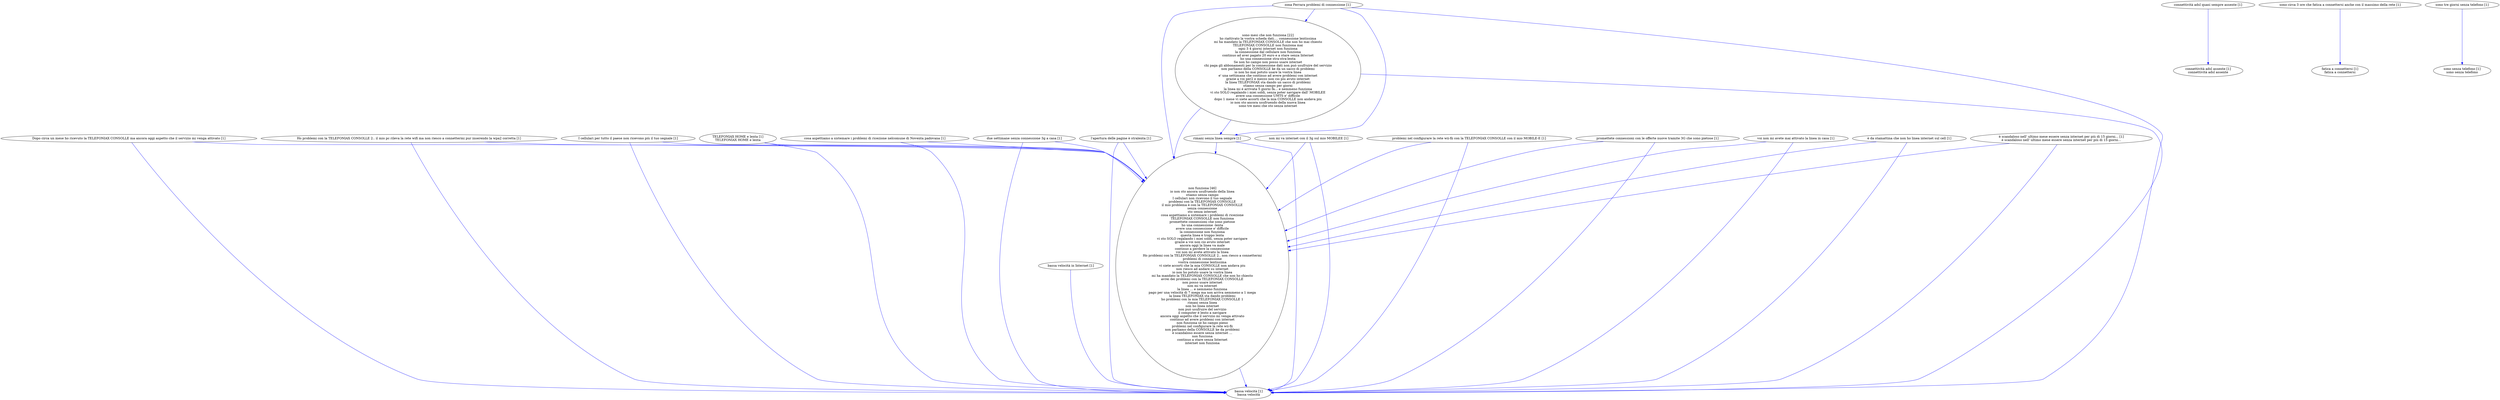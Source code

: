 digraph collapsedGraph {
"non funziona [46]\nio non sto ancora usufruendo della linea\nstiamo senza campo\nI cellulari non ricevono il tuo segnale\nproblemi con la TELEFONIAX CONSOLLE\nil mio problema è con la TELEFONIAX CONSOLLE\nsenza connessione\nsto senza internet\ncosa aspettiamo a sistemare i problemi di ricezione\nTELEFONIAX CONSOLLE non funziona\npromettete connessioni che sono pietose\nho una connessione -lenta\navere una connessione e' difficile\nla connessione non funziona\nquesta linea è troppo lenta\nvi sto SOLO regalando i miei soldi, senza poter navigare\ngrazie a voi non cio avuto internet\nancora oggi la linea va male\ncontinuo a perdere la connessione\nvoi non mi avete attivato la linea\nHo problemi con la TELEFONIAX CONSOLLE 2.. non riesco a connettermi\nproblemi di connessione\nvostra connessione lentissima\nvi siete accorti che la mia CONSOLLE non andava piu\nnon riesco ad andare su internet\nio non ho potuto usare la vostra linea\nmi ha mandato la TELEFONIAX CONSOLLE che non ho chiesto\navrei dei problemi con la TELEFONIAX CONSOLLE\nnon posso usare internet\nnon mi va internet\nla linea ... e nemmeno funziona\npago per una velocità di 7 mega ma non arriva nemmeno a 1 mega\nla linea TELEFONIAX sta dando problemi\nho problemi con la mia TELEFONIAX CONSOLLE 1\nrimani senza linea\nnon ho linea internet\nnon può usufruire del servizio\nil computer è lento a navigare\nancora oggi aspetto che il servizio mi venga attivato\ncontinuo ad avere problemi con internet\nnon funziona se ho campo pieno\nproblemi nel configurare la rete wii-fii\nnon parliamo della CONSOLLE ke da problemi\nè scandaloso essere senza internet ...\nnon funziona\ncontinuo a stare senza Internet\ninternet non funziona""sono mesi che non funziona [22]\nho riattivato la vostra scheda dati.... connessione lentissima\nmi ha mandato la TELEFONIAX CONSOLLE che non ho mai chiesto\nTELEFONIAX CONSOLLE non funziona mai\nogni 3 4 giorni internet non funziona\nla connessione dal cellulare non funziona\ncontinuo ad aver pagato 20 euro e a stare senza Internet\nho una connessione stra-stra-lenta\nSe non ho campo non posso usare internet\nchi paga gli abbonamenti per la connessione dati non può usufruire del servizio\nnon parliamo della CONSOLLE ke da un sacco di problemi\nio non ho mai potuto usare la vostra linea\ne' una settimana che continuo ad avere problemi con internet\ngrazie a voi per2 e mezzo non cio piu avuto internet\nla linea TELEFONIAX sta dando un sacco di problemi\nstiamo senza campo per giorni\nla linea mi è arrivata 5 giorni fà... e nemmeno funziona\nvi sto SOLO regalando i miei soldi, senza poter navigare dall' MOBILEE\navere una connessione UMTS e' difficile\ndopo 1 mese vi siete accorti che la mia CONSOLLE non andava piu\nio non sto ancora usufruendo della nuova linea\nsono tre mesi che sto senza internet""Dopo circa un mese ho ricevuto la TELEFONIAX CONSOLLE ma ancora oggi aspetto che il servizio mi venga attivato [1]""Ho problemi con la TELEFONIAX CONSOLLE 2.. il mio pc rileva la rete wifi ma non riesco a connettermi pur inserendo la wpa2 corretta [1]""I cellulari per tutto il paese non ricevono più il tuo segnale [1]""TELEFONIAX HOME e lenta [1]\nTELEFONIAX HOME e lenta""bassa velocità [1]\nbassa velocità""bassa velocità in Internet [1]""connettività adsl assente [1]\nconnettività adsl assente""connettività adsl quasi sempre assente [1]""cosa aspettiamo a sistemare i problemi di ricezione nelcomune di Noventa padovana [1]""due settimane senza connessione 3g a casa [1]""l'apertura delle pagine è stralenta [1]""non mi va internet con il 3g sul mio MOBILEE [1]""problemi nel configurare la rete wii-fii con la TELEFONIAX CONSOLLE con il mio MOBILE-E [1]""promettete connessioni con le offerte nuove tramite 3G che sono pietose [1]""rimani senza linea sempre [1]""fatica a connettersi [1]\nfatica a connettersi""sono circa 3 ore che fatica a connettersi anche con il massimo della rete [1]""sono senza telefono [1]\nsono senza telefono""sono tre giorni senza telefono [1]""voi non mi avete mai attivato la linea in casa [1]""zona Ferrara problemi di connessione [1]""è da stamattina che non ho linea internet sul cell [1]""è scandaloso nell' ultimo mese essere senza internet per più di 15 giorni... [1]\nè scandaloso nell' ultimo mese essere senza internet per più di 15 giorni...""TELEFONIAX HOME e lenta [1]\nTELEFONIAX HOME e lenta" -> "bassa velocità [1]\nbassa velocità" [color=blue]
"è da stamattina che non ho linea internet sul cell [1]" -> "bassa velocità [1]\nbassa velocità" [color=blue]
"è da stamattina che non ho linea internet sul cell [1]" -> "non funziona [46]\nio non sto ancora usufruendo della linea\nstiamo senza campo\nI cellulari non ricevono il tuo segnale\nproblemi con la TELEFONIAX CONSOLLE\nil mio problema è con la TELEFONIAX CONSOLLE\nsenza connessione\nsto senza internet\ncosa aspettiamo a sistemare i problemi di ricezione\nTELEFONIAX CONSOLLE non funziona\npromettete connessioni che sono pietose\nho una connessione -lenta\navere una connessione e' difficile\nla connessione non funziona\nquesta linea è troppo lenta\nvi sto SOLO regalando i miei soldi, senza poter navigare\ngrazie a voi non cio avuto internet\nancora oggi la linea va male\ncontinuo a perdere la connessione\nvoi non mi avete attivato la linea\nHo problemi con la TELEFONIAX CONSOLLE 2.. non riesco a connettermi\nproblemi di connessione\nvostra connessione lentissima\nvi siete accorti che la mia CONSOLLE non andava piu\nnon riesco ad andare su internet\nio non ho potuto usare la vostra linea\nmi ha mandato la TELEFONIAX CONSOLLE che non ho chiesto\navrei dei problemi con la TELEFONIAX CONSOLLE\nnon posso usare internet\nnon mi va internet\nla linea ... e nemmeno funziona\npago per una velocità di 7 mega ma non arriva nemmeno a 1 mega\nla linea TELEFONIAX sta dando problemi\nho problemi con la mia TELEFONIAX CONSOLLE 1\nrimani senza linea\nnon ho linea internet\nnon può usufruire del servizio\nil computer è lento a navigare\nancora oggi aspetto che il servizio mi venga attivato\ncontinuo ad avere problemi con internet\nnon funziona se ho campo pieno\nproblemi nel configurare la rete wii-fii\nnon parliamo della CONSOLLE ke da problemi\nè scandaloso essere senza internet ...\nnon funziona\ncontinuo a stare senza Internet\ninternet non funziona" [color=blue]
"non funziona [46]\nio non sto ancora usufruendo della linea\nstiamo senza campo\nI cellulari non ricevono il tuo segnale\nproblemi con la TELEFONIAX CONSOLLE\nil mio problema è con la TELEFONIAX CONSOLLE\nsenza connessione\nsto senza internet\ncosa aspettiamo a sistemare i problemi di ricezione\nTELEFONIAX CONSOLLE non funziona\npromettete connessioni che sono pietose\nho una connessione -lenta\navere una connessione e' difficile\nla connessione non funziona\nquesta linea è troppo lenta\nvi sto SOLO regalando i miei soldi, senza poter navigare\ngrazie a voi non cio avuto internet\nancora oggi la linea va male\ncontinuo a perdere la connessione\nvoi non mi avete attivato la linea\nHo problemi con la TELEFONIAX CONSOLLE 2.. non riesco a connettermi\nproblemi di connessione\nvostra connessione lentissima\nvi siete accorti che la mia CONSOLLE non andava piu\nnon riesco ad andare su internet\nio non ho potuto usare la vostra linea\nmi ha mandato la TELEFONIAX CONSOLLE che non ho chiesto\navrei dei problemi con la TELEFONIAX CONSOLLE\nnon posso usare internet\nnon mi va internet\nla linea ... e nemmeno funziona\npago per una velocità di 7 mega ma non arriva nemmeno a 1 mega\nla linea TELEFONIAX sta dando problemi\nho problemi con la mia TELEFONIAX CONSOLLE 1\nrimani senza linea\nnon ho linea internet\nnon può usufruire del servizio\nil computer è lento a navigare\nancora oggi aspetto che il servizio mi venga attivato\ncontinuo ad avere problemi con internet\nnon funziona se ho campo pieno\nproblemi nel configurare la rete wii-fii\nnon parliamo della CONSOLLE ke da problemi\nè scandaloso essere senza internet ...\nnon funziona\ncontinuo a stare senza Internet\ninternet non funziona" -> "bassa velocità [1]\nbassa velocità" [color=blue]
"sono mesi che non funziona [22]\nho riattivato la vostra scheda dati.... connessione lentissima\nmi ha mandato la TELEFONIAX CONSOLLE che non ho mai chiesto\nTELEFONIAX CONSOLLE non funziona mai\nogni 3 4 giorni internet non funziona\nla connessione dal cellulare non funziona\ncontinuo ad aver pagato 20 euro e a stare senza Internet\nho una connessione stra-stra-lenta\nSe non ho campo non posso usare internet\nchi paga gli abbonamenti per la connessione dati non può usufruire del servizio\nnon parliamo della CONSOLLE ke da un sacco di problemi\nio non ho mai potuto usare la vostra linea\ne' una settimana che continuo ad avere problemi con internet\ngrazie a voi per2 e mezzo non cio piu avuto internet\nla linea TELEFONIAX sta dando un sacco di problemi\nstiamo senza campo per giorni\nla linea mi è arrivata 5 giorni fà... e nemmeno funziona\nvi sto SOLO regalando i miei soldi, senza poter navigare dall' MOBILEE\navere una connessione UMTS e' difficile\ndopo 1 mese vi siete accorti che la mia CONSOLLE non andava piu\nio non sto ancora usufruendo della nuova linea\nsono tre mesi che sto senza internet" -> "non funziona [46]\nio non sto ancora usufruendo della linea\nstiamo senza campo\nI cellulari non ricevono il tuo segnale\nproblemi con la TELEFONIAX CONSOLLE\nil mio problema è con la TELEFONIAX CONSOLLE\nsenza connessione\nsto senza internet\ncosa aspettiamo a sistemare i problemi di ricezione\nTELEFONIAX CONSOLLE non funziona\npromettete connessioni che sono pietose\nho una connessione -lenta\navere una connessione e' difficile\nla connessione non funziona\nquesta linea è troppo lenta\nvi sto SOLO regalando i miei soldi, senza poter navigare\ngrazie a voi non cio avuto internet\nancora oggi la linea va male\ncontinuo a perdere la connessione\nvoi non mi avete attivato la linea\nHo problemi con la TELEFONIAX CONSOLLE 2.. non riesco a connettermi\nproblemi di connessione\nvostra connessione lentissima\nvi siete accorti che la mia CONSOLLE non andava piu\nnon riesco ad andare su internet\nio non ho potuto usare la vostra linea\nmi ha mandato la TELEFONIAX CONSOLLE che non ho chiesto\navrei dei problemi con la TELEFONIAX CONSOLLE\nnon posso usare internet\nnon mi va internet\nla linea ... e nemmeno funziona\npago per una velocità di 7 mega ma non arriva nemmeno a 1 mega\nla linea TELEFONIAX sta dando problemi\nho problemi con la mia TELEFONIAX CONSOLLE 1\nrimani senza linea\nnon ho linea internet\nnon può usufruire del servizio\nil computer è lento a navigare\nancora oggi aspetto che il servizio mi venga attivato\ncontinuo ad avere problemi con internet\nnon funziona se ho campo pieno\nproblemi nel configurare la rete wii-fii\nnon parliamo della CONSOLLE ke da problemi\nè scandaloso essere senza internet ...\nnon funziona\ncontinuo a stare senza Internet\ninternet non funziona" [color=blue]
"sono mesi che non funziona [22]\nho riattivato la vostra scheda dati.... connessione lentissima\nmi ha mandato la TELEFONIAX CONSOLLE che non ho mai chiesto\nTELEFONIAX CONSOLLE non funziona mai\nogni 3 4 giorni internet non funziona\nla connessione dal cellulare non funziona\ncontinuo ad aver pagato 20 euro e a stare senza Internet\nho una connessione stra-stra-lenta\nSe non ho campo non posso usare internet\nchi paga gli abbonamenti per la connessione dati non può usufruire del servizio\nnon parliamo della CONSOLLE ke da un sacco di problemi\nio non ho mai potuto usare la vostra linea\ne' una settimana che continuo ad avere problemi con internet\ngrazie a voi per2 e mezzo non cio piu avuto internet\nla linea TELEFONIAX sta dando un sacco di problemi\nstiamo senza campo per giorni\nla linea mi è arrivata 5 giorni fà... e nemmeno funziona\nvi sto SOLO regalando i miei soldi, senza poter navigare dall' MOBILEE\navere una connessione UMTS e' difficile\ndopo 1 mese vi siete accorti che la mia CONSOLLE non andava piu\nio non sto ancora usufruendo della nuova linea\nsono tre mesi che sto senza internet" -> "rimani senza linea sempre [1]" [color=blue]
"TELEFONIAX HOME e lenta [1]\nTELEFONIAX HOME e lenta" -> "non funziona [46]\nio non sto ancora usufruendo della linea\nstiamo senza campo\nI cellulari non ricevono il tuo segnale\nproblemi con la TELEFONIAX CONSOLLE\nil mio problema è con la TELEFONIAX CONSOLLE\nsenza connessione\nsto senza internet\ncosa aspettiamo a sistemare i problemi di ricezione\nTELEFONIAX CONSOLLE non funziona\npromettete connessioni che sono pietose\nho una connessione -lenta\navere una connessione e' difficile\nla connessione non funziona\nquesta linea è troppo lenta\nvi sto SOLO regalando i miei soldi, senza poter navigare\ngrazie a voi non cio avuto internet\nancora oggi la linea va male\ncontinuo a perdere la connessione\nvoi non mi avete attivato la linea\nHo problemi con la TELEFONIAX CONSOLLE 2.. non riesco a connettermi\nproblemi di connessione\nvostra connessione lentissima\nvi siete accorti che la mia CONSOLLE non andava piu\nnon riesco ad andare su internet\nio non ho potuto usare la vostra linea\nmi ha mandato la TELEFONIAX CONSOLLE che non ho chiesto\navrei dei problemi con la TELEFONIAX CONSOLLE\nnon posso usare internet\nnon mi va internet\nla linea ... e nemmeno funziona\npago per una velocità di 7 mega ma non arriva nemmeno a 1 mega\nla linea TELEFONIAX sta dando problemi\nho problemi con la mia TELEFONIAX CONSOLLE 1\nrimani senza linea\nnon ho linea internet\nnon può usufruire del servizio\nil computer è lento a navigare\nancora oggi aspetto che il servizio mi venga attivato\ncontinuo ad avere problemi con internet\nnon funziona se ho campo pieno\nproblemi nel configurare la rete wii-fii\nnon parliamo della CONSOLLE ke da problemi\nè scandaloso essere senza internet ...\nnon funziona\ncontinuo a stare senza Internet\ninternet non funziona" [color=blue]
"voi non mi avete mai attivato la linea in casa [1]" -> "non funziona [46]\nio non sto ancora usufruendo della linea\nstiamo senza campo\nI cellulari non ricevono il tuo segnale\nproblemi con la TELEFONIAX CONSOLLE\nil mio problema è con la TELEFONIAX CONSOLLE\nsenza connessione\nsto senza internet\ncosa aspettiamo a sistemare i problemi di ricezione\nTELEFONIAX CONSOLLE non funziona\npromettete connessioni che sono pietose\nho una connessione -lenta\navere una connessione e' difficile\nla connessione non funziona\nquesta linea è troppo lenta\nvi sto SOLO regalando i miei soldi, senza poter navigare\ngrazie a voi non cio avuto internet\nancora oggi la linea va male\ncontinuo a perdere la connessione\nvoi non mi avete attivato la linea\nHo problemi con la TELEFONIAX CONSOLLE 2.. non riesco a connettermi\nproblemi di connessione\nvostra connessione lentissima\nvi siete accorti che la mia CONSOLLE non andava piu\nnon riesco ad andare su internet\nio non ho potuto usare la vostra linea\nmi ha mandato la TELEFONIAX CONSOLLE che non ho chiesto\navrei dei problemi con la TELEFONIAX CONSOLLE\nnon posso usare internet\nnon mi va internet\nla linea ... e nemmeno funziona\npago per una velocità di 7 mega ma non arriva nemmeno a 1 mega\nla linea TELEFONIAX sta dando problemi\nho problemi con la mia TELEFONIAX CONSOLLE 1\nrimani senza linea\nnon ho linea internet\nnon può usufruire del servizio\nil computer è lento a navigare\nancora oggi aspetto che il servizio mi venga attivato\ncontinuo ad avere problemi con internet\nnon funziona se ho campo pieno\nproblemi nel configurare la rete wii-fii\nnon parliamo della CONSOLLE ke da problemi\nè scandaloso essere senza internet ...\nnon funziona\ncontinuo a stare senza Internet\ninternet non funziona" [color=blue]
"sono mesi che non funziona [22]\nho riattivato la vostra scheda dati.... connessione lentissima\nmi ha mandato la TELEFONIAX CONSOLLE che non ho mai chiesto\nTELEFONIAX CONSOLLE non funziona mai\nogni 3 4 giorni internet non funziona\nla connessione dal cellulare non funziona\ncontinuo ad aver pagato 20 euro e a stare senza Internet\nho una connessione stra-stra-lenta\nSe non ho campo non posso usare internet\nchi paga gli abbonamenti per la connessione dati non può usufruire del servizio\nnon parliamo della CONSOLLE ke da un sacco di problemi\nio non ho mai potuto usare la vostra linea\ne' una settimana che continuo ad avere problemi con internet\ngrazie a voi per2 e mezzo non cio piu avuto internet\nla linea TELEFONIAX sta dando un sacco di problemi\nstiamo senza campo per giorni\nla linea mi è arrivata 5 giorni fà... e nemmeno funziona\nvi sto SOLO regalando i miei soldi, senza poter navigare dall' MOBILEE\navere una connessione UMTS e' difficile\ndopo 1 mese vi siete accorti che la mia CONSOLLE non andava piu\nio non sto ancora usufruendo della nuova linea\nsono tre mesi che sto senza internet" -> "bassa velocità [1]\nbassa velocità" [color=blue]
"zona Ferrara problemi di connessione [1]" -> "non funziona [46]\nio non sto ancora usufruendo della linea\nstiamo senza campo\nI cellulari non ricevono il tuo segnale\nproblemi con la TELEFONIAX CONSOLLE\nil mio problema è con la TELEFONIAX CONSOLLE\nsenza connessione\nsto senza internet\ncosa aspettiamo a sistemare i problemi di ricezione\nTELEFONIAX CONSOLLE non funziona\npromettete connessioni che sono pietose\nho una connessione -lenta\navere una connessione e' difficile\nla connessione non funziona\nquesta linea è troppo lenta\nvi sto SOLO regalando i miei soldi, senza poter navigare\ngrazie a voi non cio avuto internet\nancora oggi la linea va male\ncontinuo a perdere la connessione\nvoi non mi avete attivato la linea\nHo problemi con la TELEFONIAX CONSOLLE 2.. non riesco a connettermi\nproblemi di connessione\nvostra connessione lentissima\nvi siete accorti che la mia CONSOLLE non andava piu\nnon riesco ad andare su internet\nio non ho potuto usare la vostra linea\nmi ha mandato la TELEFONIAX CONSOLLE che non ho chiesto\navrei dei problemi con la TELEFONIAX CONSOLLE\nnon posso usare internet\nnon mi va internet\nla linea ... e nemmeno funziona\npago per una velocità di 7 mega ma non arriva nemmeno a 1 mega\nla linea TELEFONIAX sta dando problemi\nho problemi con la mia TELEFONIAX CONSOLLE 1\nrimani senza linea\nnon ho linea internet\nnon può usufruire del servizio\nil computer è lento a navigare\nancora oggi aspetto che il servizio mi venga attivato\ncontinuo ad avere problemi con internet\nnon funziona se ho campo pieno\nproblemi nel configurare la rete wii-fii\nnon parliamo della CONSOLLE ke da problemi\nè scandaloso essere senza internet ...\nnon funziona\ncontinuo a stare senza Internet\ninternet non funziona" [color=blue]
"problemi nel configurare la rete wii-fii con la TELEFONIAX CONSOLLE con il mio MOBILE-E [1]" -> "non funziona [46]\nio non sto ancora usufruendo della linea\nstiamo senza campo\nI cellulari non ricevono il tuo segnale\nproblemi con la TELEFONIAX CONSOLLE\nil mio problema è con la TELEFONIAX CONSOLLE\nsenza connessione\nsto senza internet\ncosa aspettiamo a sistemare i problemi di ricezione\nTELEFONIAX CONSOLLE non funziona\npromettete connessioni che sono pietose\nho una connessione -lenta\navere una connessione e' difficile\nla connessione non funziona\nquesta linea è troppo lenta\nvi sto SOLO regalando i miei soldi, senza poter navigare\ngrazie a voi non cio avuto internet\nancora oggi la linea va male\ncontinuo a perdere la connessione\nvoi non mi avete attivato la linea\nHo problemi con la TELEFONIAX CONSOLLE 2.. non riesco a connettermi\nproblemi di connessione\nvostra connessione lentissima\nvi siete accorti che la mia CONSOLLE non andava piu\nnon riesco ad andare su internet\nio non ho potuto usare la vostra linea\nmi ha mandato la TELEFONIAX CONSOLLE che non ho chiesto\navrei dei problemi con la TELEFONIAX CONSOLLE\nnon posso usare internet\nnon mi va internet\nla linea ... e nemmeno funziona\npago per una velocità di 7 mega ma non arriva nemmeno a 1 mega\nla linea TELEFONIAX sta dando problemi\nho problemi con la mia TELEFONIAX CONSOLLE 1\nrimani senza linea\nnon ho linea internet\nnon può usufruire del servizio\nil computer è lento a navigare\nancora oggi aspetto che il servizio mi venga attivato\ncontinuo ad avere problemi con internet\nnon funziona se ho campo pieno\nproblemi nel configurare la rete wii-fii\nnon parliamo della CONSOLLE ke da problemi\nè scandaloso essere senza internet ...\nnon funziona\ncontinuo a stare senza Internet\ninternet non funziona" [color=blue]
"Dopo circa un mese ho ricevuto la TELEFONIAX CONSOLLE ma ancora oggi aspetto che il servizio mi venga attivato [1]" -> "bassa velocità [1]\nbassa velocità" [color=blue]
"Dopo circa un mese ho ricevuto la TELEFONIAX CONSOLLE ma ancora oggi aspetto che il servizio mi venga attivato [1]" -> "non funziona [46]\nio non sto ancora usufruendo della linea\nstiamo senza campo\nI cellulari non ricevono il tuo segnale\nproblemi con la TELEFONIAX CONSOLLE\nil mio problema è con la TELEFONIAX CONSOLLE\nsenza connessione\nsto senza internet\ncosa aspettiamo a sistemare i problemi di ricezione\nTELEFONIAX CONSOLLE non funziona\npromettete connessioni che sono pietose\nho una connessione -lenta\navere una connessione e' difficile\nla connessione non funziona\nquesta linea è troppo lenta\nvi sto SOLO regalando i miei soldi, senza poter navigare\ngrazie a voi non cio avuto internet\nancora oggi la linea va male\ncontinuo a perdere la connessione\nvoi non mi avete attivato la linea\nHo problemi con la TELEFONIAX CONSOLLE 2.. non riesco a connettermi\nproblemi di connessione\nvostra connessione lentissima\nvi siete accorti che la mia CONSOLLE non andava piu\nnon riesco ad andare su internet\nio non ho potuto usare la vostra linea\nmi ha mandato la TELEFONIAX CONSOLLE che non ho chiesto\navrei dei problemi con la TELEFONIAX CONSOLLE\nnon posso usare internet\nnon mi va internet\nla linea ... e nemmeno funziona\npago per una velocità di 7 mega ma non arriva nemmeno a 1 mega\nla linea TELEFONIAX sta dando problemi\nho problemi con la mia TELEFONIAX CONSOLLE 1\nrimani senza linea\nnon ho linea internet\nnon può usufruire del servizio\nil computer è lento a navigare\nancora oggi aspetto che il servizio mi venga attivato\ncontinuo ad avere problemi con internet\nnon funziona se ho campo pieno\nproblemi nel configurare la rete wii-fii\nnon parliamo della CONSOLLE ke da problemi\nè scandaloso essere senza internet ...\nnon funziona\ncontinuo a stare senza Internet\ninternet non funziona" [color=blue]
"l'apertura delle pagine è stralenta [1]" -> "bassa velocità [1]\nbassa velocità" [color=blue]
"l'apertura delle pagine è stralenta [1]" -> "non funziona [46]\nio non sto ancora usufruendo della linea\nstiamo senza campo\nI cellulari non ricevono il tuo segnale\nproblemi con la TELEFONIAX CONSOLLE\nil mio problema è con la TELEFONIAX CONSOLLE\nsenza connessione\nsto senza internet\ncosa aspettiamo a sistemare i problemi di ricezione\nTELEFONIAX CONSOLLE non funziona\npromettete connessioni che sono pietose\nho una connessione -lenta\navere una connessione e' difficile\nla connessione non funziona\nquesta linea è troppo lenta\nvi sto SOLO regalando i miei soldi, senza poter navigare\ngrazie a voi non cio avuto internet\nancora oggi la linea va male\ncontinuo a perdere la connessione\nvoi non mi avete attivato la linea\nHo problemi con la TELEFONIAX CONSOLLE 2.. non riesco a connettermi\nproblemi di connessione\nvostra connessione lentissima\nvi siete accorti che la mia CONSOLLE non andava piu\nnon riesco ad andare su internet\nio non ho potuto usare la vostra linea\nmi ha mandato la TELEFONIAX CONSOLLE che non ho chiesto\navrei dei problemi con la TELEFONIAX CONSOLLE\nnon posso usare internet\nnon mi va internet\nla linea ... e nemmeno funziona\npago per una velocità di 7 mega ma non arriva nemmeno a 1 mega\nla linea TELEFONIAX sta dando problemi\nho problemi con la mia TELEFONIAX CONSOLLE 1\nrimani senza linea\nnon ho linea internet\nnon può usufruire del servizio\nil computer è lento a navigare\nancora oggi aspetto che il servizio mi venga attivato\ncontinuo ad avere problemi con internet\nnon funziona se ho campo pieno\nproblemi nel configurare la rete wii-fii\nnon parliamo della CONSOLLE ke da problemi\nè scandaloso essere senza internet ...\nnon funziona\ncontinuo a stare senza Internet\ninternet non funziona" [color=blue]
"rimani senza linea sempre [1]" -> "non funziona [46]\nio non sto ancora usufruendo della linea\nstiamo senza campo\nI cellulari non ricevono il tuo segnale\nproblemi con la TELEFONIAX CONSOLLE\nil mio problema è con la TELEFONIAX CONSOLLE\nsenza connessione\nsto senza internet\ncosa aspettiamo a sistemare i problemi di ricezione\nTELEFONIAX CONSOLLE non funziona\npromettete connessioni che sono pietose\nho una connessione -lenta\navere una connessione e' difficile\nla connessione non funziona\nquesta linea è troppo lenta\nvi sto SOLO regalando i miei soldi, senza poter navigare\ngrazie a voi non cio avuto internet\nancora oggi la linea va male\ncontinuo a perdere la connessione\nvoi non mi avete attivato la linea\nHo problemi con la TELEFONIAX CONSOLLE 2.. non riesco a connettermi\nproblemi di connessione\nvostra connessione lentissima\nvi siete accorti che la mia CONSOLLE non andava piu\nnon riesco ad andare su internet\nio non ho potuto usare la vostra linea\nmi ha mandato la TELEFONIAX CONSOLLE che non ho chiesto\navrei dei problemi con la TELEFONIAX CONSOLLE\nnon posso usare internet\nnon mi va internet\nla linea ... e nemmeno funziona\npago per una velocità di 7 mega ma non arriva nemmeno a 1 mega\nla linea TELEFONIAX sta dando problemi\nho problemi con la mia TELEFONIAX CONSOLLE 1\nrimani senza linea\nnon ho linea internet\nnon può usufruire del servizio\nil computer è lento a navigare\nancora oggi aspetto che il servizio mi venga attivato\ncontinuo ad avere problemi con internet\nnon funziona se ho campo pieno\nproblemi nel configurare la rete wii-fii\nnon parliamo della CONSOLLE ke da problemi\nè scandaloso essere senza internet ...\nnon funziona\ncontinuo a stare senza Internet\ninternet non funziona" [color=blue]
"zona Ferrara problemi di connessione [1]" -> "sono mesi che non funziona [22]\nho riattivato la vostra scheda dati.... connessione lentissima\nmi ha mandato la TELEFONIAX CONSOLLE che non ho mai chiesto\nTELEFONIAX CONSOLLE non funziona mai\nogni 3 4 giorni internet non funziona\nla connessione dal cellulare non funziona\ncontinuo ad aver pagato 20 euro e a stare senza Internet\nho una connessione stra-stra-lenta\nSe non ho campo non posso usare internet\nchi paga gli abbonamenti per la connessione dati non può usufruire del servizio\nnon parliamo della CONSOLLE ke da un sacco di problemi\nio non ho mai potuto usare la vostra linea\ne' una settimana che continuo ad avere problemi con internet\ngrazie a voi per2 e mezzo non cio piu avuto internet\nla linea TELEFONIAX sta dando un sacco di problemi\nstiamo senza campo per giorni\nla linea mi è arrivata 5 giorni fà... e nemmeno funziona\nvi sto SOLO regalando i miei soldi, senza poter navigare dall' MOBILEE\navere una connessione UMTS e' difficile\ndopo 1 mese vi siete accorti che la mia CONSOLLE non andava piu\nio non sto ancora usufruendo della nuova linea\nsono tre mesi che sto senza internet" [color=blue]
"zona Ferrara problemi di connessione [1]" -> "rimani senza linea sempre [1]" [color=blue]
"Ho problemi con la TELEFONIAX CONSOLLE 2.. il mio pc rileva la rete wifi ma non riesco a connettermi pur inserendo la wpa2 corretta [1]" -> "non funziona [46]\nio non sto ancora usufruendo della linea\nstiamo senza campo\nI cellulari non ricevono il tuo segnale\nproblemi con la TELEFONIAX CONSOLLE\nil mio problema è con la TELEFONIAX CONSOLLE\nsenza connessione\nsto senza internet\ncosa aspettiamo a sistemare i problemi di ricezione\nTELEFONIAX CONSOLLE non funziona\npromettete connessioni che sono pietose\nho una connessione -lenta\navere una connessione e' difficile\nla connessione non funziona\nquesta linea è troppo lenta\nvi sto SOLO regalando i miei soldi, senza poter navigare\ngrazie a voi non cio avuto internet\nancora oggi la linea va male\ncontinuo a perdere la connessione\nvoi non mi avete attivato la linea\nHo problemi con la TELEFONIAX CONSOLLE 2.. non riesco a connettermi\nproblemi di connessione\nvostra connessione lentissima\nvi siete accorti che la mia CONSOLLE non andava piu\nnon riesco ad andare su internet\nio non ho potuto usare la vostra linea\nmi ha mandato la TELEFONIAX CONSOLLE che non ho chiesto\navrei dei problemi con la TELEFONIAX CONSOLLE\nnon posso usare internet\nnon mi va internet\nla linea ... e nemmeno funziona\npago per una velocità di 7 mega ma non arriva nemmeno a 1 mega\nla linea TELEFONIAX sta dando problemi\nho problemi con la mia TELEFONIAX CONSOLLE 1\nrimani senza linea\nnon ho linea internet\nnon può usufruire del servizio\nil computer è lento a navigare\nancora oggi aspetto che il servizio mi venga attivato\ncontinuo ad avere problemi con internet\nnon funziona se ho campo pieno\nproblemi nel configurare la rete wii-fii\nnon parliamo della CONSOLLE ke da problemi\nè scandaloso essere senza internet ...\nnon funziona\ncontinuo a stare senza Internet\ninternet non funziona" [color=blue]
"Ho problemi con la TELEFONIAX CONSOLLE 2.. il mio pc rileva la rete wifi ma non riesco a connettermi pur inserendo la wpa2 corretta [1]" -> "bassa velocità [1]\nbassa velocità" [color=blue]
"zona Ferrara problemi di connessione [1]" -> "bassa velocità [1]\nbassa velocità" [color=blue]
"I cellulari per tutto il paese non ricevono più il tuo segnale [1]" -> "non funziona [46]\nio non sto ancora usufruendo della linea\nstiamo senza campo\nI cellulari non ricevono il tuo segnale\nproblemi con la TELEFONIAX CONSOLLE\nil mio problema è con la TELEFONIAX CONSOLLE\nsenza connessione\nsto senza internet\ncosa aspettiamo a sistemare i problemi di ricezione\nTELEFONIAX CONSOLLE non funziona\npromettete connessioni che sono pietose\nho una connessione -lenta\navere una connessione e' difficile\nla connessione non funziona\nquesta linea è troppo lenta\nvi sto SOLO regalando i miei soldi, senza poter navigare\ngrazie a voi non cio avuto internet\nancora oggi la linea va male\ncontinuo a perdere la connessione\nvoi non mi avete attivato la linea\nHo problemi con la TELEFONIAX CONSOLLE 2.. non riesco a connettermi\nproblemi di connessione\nvostra connessione lentissima\nvi siete accorti che la mia CONSOLLE non andava piu\nnon riesco ad andare su internet\nio non ho potuto usare la vostra linea\nmi ha mandato la TELEFONIAX CONSOLLE che non ho chiesto\navrei dei problemi con la TELEFONIAX CONSOLLE\nnon posso usare internet\nnon mi va internet\nla linea ... e nemmeno funziona\npago per una velocità di 7 mega ma non arriva nemmeno a 1 mega\nla linea TELEFONIAX sta dando problemi\nho problemi con la mia TELEFONIAX CONSOLLE 1\nrimani senza linea\nnon ho linea internet\nnon può usufruire del servizio\nil computer è lento a navigare\nancora oggi aspetto che il servizio mi venga attivato\ncontinuo ad avere problemi con internet\nnon funziona se ho campo pieno\nproblemi nel configurare la rete wii-fii\nnon parliamo della CONSOLLE ke da problemi\nè scandaloso essere senza internet ...\nnon funziona\ncontinuo a stare senza Internet\ninternet non funziona" [color=blue]
"è scandaloso nell' ultimo mese essere senza internet per più di 15 giorni... [1]\nè scandaloso nell' ultimo mese essere senza internet per più di 15 giorni..." -> "non funziona [46]\nio non sto ancora usufruendo della linea\nstiamo senza campo\nI cellulari non ricevono il tuo segnale\nproblemi con la TELEFONIAX CONSOLLE\nil mio problema è con la TELEFONIAX CONSOLLE\nsenza connessione\nsto senza internet\ncosa aspettiamo a sistemare i problemi di ricezione\nTELEFONIAX CONSOLLE non funziona\npromettete connessioni che sono pietose\nho una connessione -lenta\navere una connessione e' difficile\nla connessione non funziona\nquesta linea è troppo lenta\nvi sto SOLO regalando i miei soldi, senza poter navigare\ngrazie a voi non cio avuto internet\nancora oggi la linea va male\ncontinuo a perdere la connessione\nvoi non mi avete attivato la linea\nHo problemi con la TELEFONIAX CONSOLLE 2.. non riesco a connettermi\nproblemi di connessione\nvostra connessione lentissima\nvi siete accorti che la mia CONSOLLE non andava piu\nnon riesco ad andare su internet\nio non ho potuto usare la vostra linea\nmi ha mandato la TELEFONIAX CONSOLLE che non ho chiesto\navrei dei problemi con la TELEFONIAX CONSOLLE\nnon posso usare internet\nnon mi va internet\nla linea ... e nemmeno funziona\npago per una velocità di 7 mega ma non arriva nemmeno a 1 mega\nla linea TELEFONIAX sta dando problemi\nho problemi con la mia TELEFONIAX CONSOLLE 1\nrimani senza linea\nnon ho linea internet\nnon può usufruire del servizio\nil computer è lento a navigare\nancora oggi aspetto che il servizio mi venga attivato\ncontinuo ad avere problemi con internet\nnon funziona se ho campo pieno\nproblemi nel configurare la rete wii-fii\nnon parliamo della CONSOLLE ke da problemi\nè scandaloso essere senza internet ...\nnon funziona\ncontinuo a stare senza Internet\ninternet non funziona" [color=blue]
"è scandaloso nell' ultimo mese essere senza internet per più di 15 giorni... [1]\nè scandaloso nell' ultimo mese essere senza internet per più di 15 giorni..." -> "bassa velocità [1]\nbassa velocità" [color=blue]
"I cellulari per tutto il paese non ricevono più il tuo segnale [1]" -> "bassa velocità [1]\nbassa velocità" [color=blue]
"rimani senza linea sempre [1]" -> "bassa velocità [1]\nbassa velocità" [color=blue]
"cosa aspettiamo a sistemare i problemi di ricezione nelcomune di Noventa padovana [1]" -> "bassa velocità [1]\nbassa velocità" [color=blue]
"cosa aspettiamo a sistemare i problemi di ricezione nelcomune di Noventa padovana [1]" -> "non funziona [46]\nio non sto ancora usufruendo della linea\nstiamo senza campo\nI cellulari non ricevono il tuo segnale\nproblemi con la TELEFONIAX CONSOLLE\nil mio problema è con la TELEFONIAX CONSOLLE\nsenza connessione\nsto senza internet\ncosa aspettiamo a sistemare i problemi di ricezione\nTELEFONIAX CONSOLLE non funziona\npromettete connessioni che sono pietose\nho una connessione -lenta\navere una connessione e' difficile\nla connessione non funziona\nquesta linea è troppo lenta\nvi sto SOLO regalando i miei soldi, senza poter navigare\ngrazie a voi non cio avuto internet\nancora oggi la linea va male\ncontinuo a perdere la connessione\nvoi non mi avete attivato la linea\nHo problemi con la TELEFONIAX CONSOLLE 2.. non riesco a connettermi\nproblemi di connessione\nvostra connessione lentissima\nvi siete accorti che la mia CONSOLLE non andava piu\nnon riesco ad andare su internet\nio non ho potuto usare la vostra linea\nmi ha mandato la TELEFONIAX CONSOLLE che non ho chiesto\navrei dei problemi con la TELEFONIAX CONSOLLE\nnon posso usare internet\nnon mi va internet\nla linea ... e nemmeno funziona\npago per una velocità di 7 mega ma non arriva nemmeno a 1 mega\nla linea TELEFONIAX sta dando problemi\nho problemi con la mia TELEFONIAX CONSOLLE 1\nrimani senza linea\nnon ho linea internet\nnon può usufruire del servizio\nil computer è lento a navigare\nancora oggi aspetto che il servizio mi venga attivato\ncontinuo ad avere problemi con internet\nnon funziona se ho campo pieno\nproblemi nel configurare la rete wii-fii\nnon parliamo della CONSOLLE ke da problemi\nè scandaloso essere senza internet ...\nnon funziona\ncontinuo a stare senza Internet\ninternet non funziona" [color=blue]
"voi non mi avete mai attivato la linea in casa [1]" -> "bassa velocità [1]\nbassa velocità" [color=blue]
"problemi nel configurare la rete wii-fii con la TELEFONIAX CONSOLLE con il mio MOBILE-E [1]" -> "bassa velocità [1]\nbassa velocità" [color=blue]
"promettete connessioni con le offerte nuove tramite 3G che sono pietose [1]" -> "bassa velocità [1]\nbassa velocità" [color=blue]
"promettete connessioni con le offerte nuove tramite 3G che sono pietose [1]" -> "non funziona [46]\nio non sto ancora usufruendo della linea\nstiamo senza campo\nI cellulari non ricevono il tuo segnale\nproblemi con la TELEFONIAX CONSOLLE\nil mio problema è con la TELEFONIAX CONSOLLE\nsenza connessione\nsto senza internet\ncosa aspettiamo a sistemare i problemi di ricezione\nTELEFONIAX CONSOLLE non funziona\npromettete connessioni che sono pietose\nho una connessione -lenta\navere una connessione e' difficile\nla connessione non funziona\nquesta linea è troppo lenta\nvi sto SOLO regalando i miei soldi, senza poter navigare\ngrazie a voi non cio avuto internet\nancora oggi la linea va male\ncontinuo a perdere la connessione\nvoi non mi avete attivato la linea\nHo problemi con la TELEFONIAX CONSOLLE 2.. non riesco a connettermi\nproblemi di connessione\nvostra connessione lentissima\nvi siete accorti che la mia CONSOLLE non andava piu\nnon riesco ad andare su internet\nio non ho potuto usare la vostra linea\nmi ha mandato la TELEFONIAX CONSOLLE che non ho chiesto\navrei dei problemi con la TELEFONIAX CONSOLLE\nnon posso usare internet\nnon mi va internet\nla linea ... e nemmeno funziona\npago per una velocità di 7 mega ma non arriva nemmeno a 1 mega\nla linea TELEFONIAX sta dando problemi\nho problemi con la mia TELEFONIAX CONSOLLE 1\nrimani senza linea\nnon ho linea internet\nnon può usufruire del servizio\nil computer è lento a navigare\nancora oggi aspetto che il servizio mi venga attivato\ncontinuo ad avere problemi con internet\nnon funziona se ho campo pieno\nproblemi nel configurare la rete wii-fii\nnon parliamo della CONSOLLE ke da problemi\nè scandaloso essere senza internet ...\nnon funziona\ncontinuo a stare senza Internet\ninternet non funziona" [color=blue]
"due settimane senza connessione 3g a casa [1]" -> "bassa velocità [1]\nbassa velocità" [color=blue]
"due settimane senza connessione 3g a casa [1]" -> "non funziona [46]\nio non sto ancora usufruendo della linea\nstiamo senza campo\nI cellulari non ricevono il tuo segnale\nproblemi con la TELEFONIAX CONSOLLE\nil mio problema è con la TELEFONIAX CONSOLLE\nsenza connessione\nsto senza internet\ncosa aspettiamo a sistemare i problemi di ricezione\nTELEFONIAX CONSOLLE non funziona\npromettete connessioni che sono pietose\nho una connessione -lenta\navere una connessione e' difficile\nla connessione non funziona\nquesta linea è troppo lenta\nvi sto SOLO regalando i miei soldi, senza poter navigare\ngrazie a voi non cio avuto internet\nancora oggi la linea va male\ncontinuo a perdere la connessione\nvoi non mi avete attivato la linea\nHo problemi con la TELEFONIAX CONSOLLE 2.. non riesco a connettermi\nproblemi di connessione\nvostra connessione lentissima\nvi siete accorti che la mia CONSOLLE non andava piu\nnon riesco ad andare su internet\nio non ho potuto usare la vostra linea\nmi ha mandato la TELEFONIAX CONSOLLE che non ho chiesto\navrei dei problemi con la TELEFONIAX CONSOLLE\nnon posso usare internet\nnon mi va internet\nla linea ... e nemmeno funziona\npago per una velocità di 7 mega ma non arriva nemmeno a 1 mega\nla linea TELEFONIAX sta dando problemi\nho problemi con la mia TELEFONIAX CONSOLLE 1\nrimani senza linea\nnon ho linea internet\nnon può usufruire del servizio\nil computer è lento a navigare\nancora oggi aspetto che il servizio mi venga attivato\ncontinuo ad avere problemi con internet\nnon funziona se ho campo pieno\nproblemi nel configurare la rete wii-fii\nnon parliamo della CONSOLLE ke da problemi\nè scandaloso essere senza internet ...\nnon funziona\ncontinuo a stare senza Internet\ninternet non funziona" [color=blue]
"non mi va internet con il 3g sul mio MOBILEE [1]" -> "bassa velocità [1]\nbassa velocità" [color=blue]
"non mi va internet con il 3g sul mio MOBILEE [1]" -> "non funziona [46]\nio non sto ancora usufruendo della linea\nstiamo senza campo\nI cellulari non ricevono il tuo segnale\nproblemi con la TELEFONIAX CONSOLLE\nil mio problema è con la TELEFONIAX CONSOLLE\nsenza connessione\nsto senza internet\ncosa aspettiamo a sistemare i problemi di ricezione\nTELEFONIAX CONSOLLE non funziona\npromettete connessioni che sono pietose\nho una connessione -lenta\navere una connessione e' difficile\nla connessione non funziona\nquesta linea è troppo lenta\nvi sto SOLO regalando i miei soldi, senza poter navigare\ngrazie a voi non cio avuto internet\nancora oggi la linea va male\ncontinuo a perdere la connessione\nvoi non mi avete attivato la linea\nHo problemi con la TELEFONIAX CONSOLLE 2.. non riesco a connettermi\nproblemi di connessione\nvostra connessione lentissima\nvi siete accorti che la mia CONSOLLE non andava piu\nnon riesco ad andare su internet\nio non ho potuto usare la vostra linea\nmi ha mandato la TELEFONIAX CONSOLLE che non ho chiesto\navrei dei problemi con la TELEFONIAX CONSOLLE\nnon posso usare internet\nnon mi va internet\nla linea ... e nemmeno funziona\npago per una velocità di 7 mega ma non arriva nemmeno a 1 mega\nla linea TELEFONIAX sta dando problemi\nho problemi con la mia TELEFONIAX CONSOLLE 1\nrimani senza linea\nnon ho linea internet\nnon può usufruire del servizio\nil computer è lento a navigare\nancora oggi aspetto che il servizio mi venga attivato\ncontinuo ad avere problemi con internet\nnon funziona se ho campo pieno\nproblemi nel configurare la rete wii-fii\nnon parliamo della CONSOLLE ke da problemi\nè scandaloso essere senza internet ...\nnon funziona\ncontinuo a stare senza Internet\ninternet non funziona" [color=blue]
"bassa velocità in Internet [1]" -> "bassa velocità [1]\nbassa velocità" [color=blue]
"connettività adsl quasi sempre assente [1]" -> "connettività adsl assente [1]\nconnettività adsl assente" [color=blue]
"sono circa 3 ore che fatica a connettersi anche con il massimo della rete [1]" -> "fatica a connettersi [1]\nfatica a connettersi" [color=blue]
"sono tre giorni senza telefono [1]" -> "sono senza telefono [1]\nsono senza telefono" [color=blue]
}